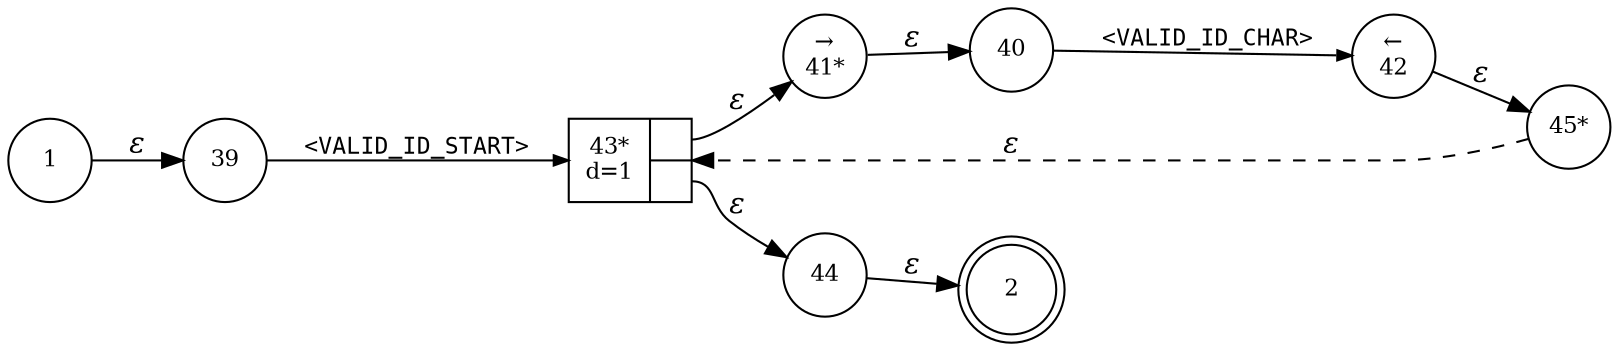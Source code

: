 digraph ATN {
rankdir=LR;
s2[fontsize=11, label="2", shape=doublecircle, fixedsize=true, width=.6];
s1[fontsize=11,label="1", shape=circle, fixedsize=true, width=.55, peripheries=1];
s39[fontsize=11,label="39", shape=circle, fixedsize=true, width=.55, peripheries=1];
s40[fontsize=11,label="40", shape=circle, fixedsize=true, width=.55, peripheries=1];
s41[fontsize=11,label="&rarr;\n41*", shape=circle, fixedsize=true, width=.55, peripheries=1];
s42[fontsize=11,label="&larr;\n42", shape=circle, fixedsize=true, width=.55, peripheries=1];
s43[fontsize=11,label="{43*\nd=1|{<p0>|<p1>}}", shape=record, fixedsize=false, peripheries=1];
s44[fontsize=11,label="44", shape=circle, fixedsize=true, width=.55, peripheries=1];
s45[fontsize=11,label="45*", shape=circle, fixedsize=true, width=.55, peripheries=1];
s1 -> s39 [fontname="Times-Italic", label="&epsilon;"];
s39 -> s43 [fontsize=11, fontname="Courier", arrowsize=.7, label = "<VALID_ID_START>", arrowhead = normal];
s43:p0 -> s41 [fontname="Times-Italic", label="&epsilon;"];
s43:p1 -> s44 [fontname="Times-Italic", label="&epsilon;"];
s41 -> s40 [fontname="Times-Italic", label="&epsilon;"];
s44 -> s2 [fontname="Times-Italic", label="&epsilon;"];
s40 -> s42 [fontsize=11, fontname="Courier", arrowsize=.7, label = "<VALID_ID_CHAR>", arrowhead = normal];
s42 -> s45 [fontname="Times-Italic", label="&epsilon;"];
s45 -> s43 [fontname="Times-Italic", label="&epsilon;", style="dashed"];
}